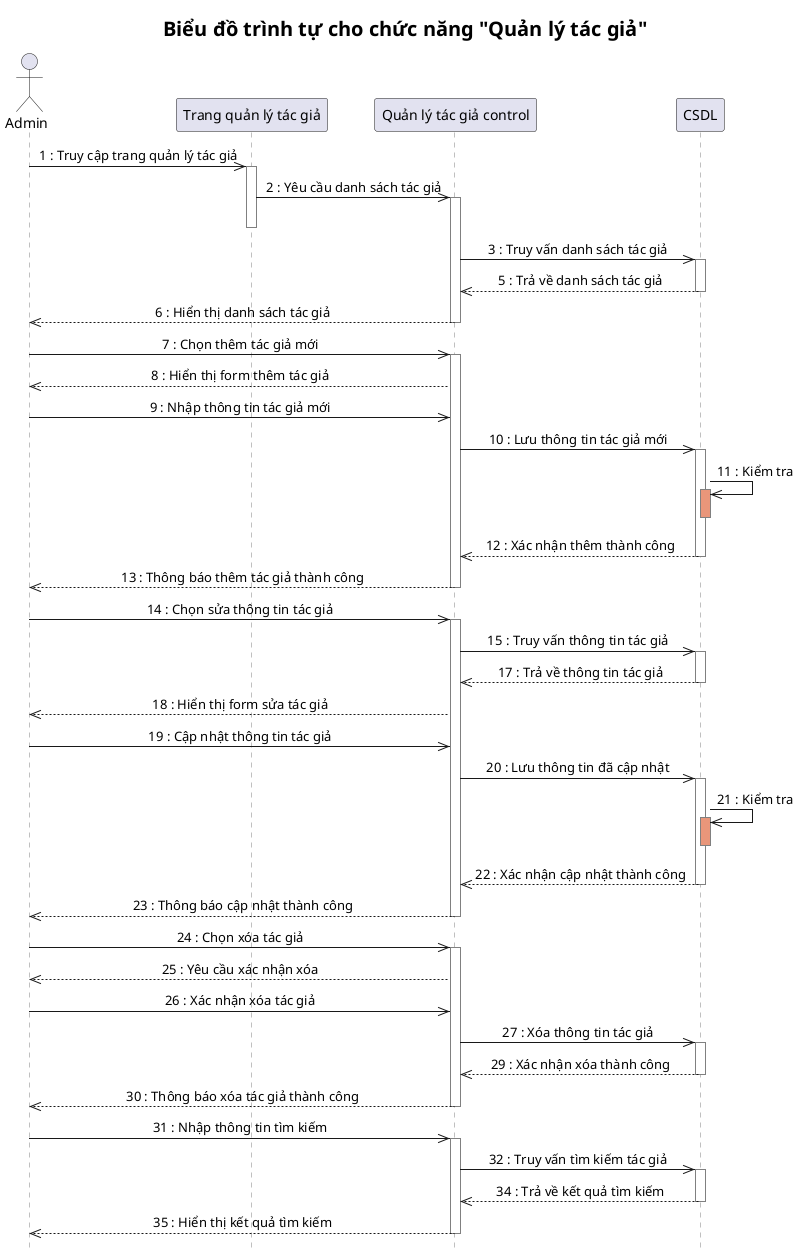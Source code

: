 @startuml
hide footbox
skinparam sequenceMessageAlign center
skinparam SequenceLifeLineBorderColor grey
skinparam SequenceLifeLineBorderThickness 1

!define ACTOR_STYLE stereotype actor
!define BOUNDARY_STYLE stereotype boundary
!define CONTROL_STYLE stereotype control
!define DATABASE_STYLE stereotype database

skinparam backgroundColor white
skinparam title {
  FontSize 20
  FontStyle bold
}

title Biểu đồ trình tự cho chức năng "Quản lý tác giả"


actor "Admin" as AD 
participant "Trang quản lý tác giả" as TQL 
participant "Quản lý tác giả control" as QLC 
participant "CSDL" as CSDL 

AD ->> TQL: 1 : Truy cập trang quản lý tác giả
activate TQL

TQL ->> QLC: 2 : Yêu cầu danh sách tác giả
activate QLC
deactivate TQL

QLC ->> CSDL: 3 : Truy vấn danh sách tác giả
activate CSDL



CSDL -->> QLC: 5 : Trả về danh sách tác giả
deactivate CSDL

QLC -->> AD: 6 : Hiển thị danh sách tác giả
deactivate QLC

AD ->> QLC: 7 : Chọn thêm tác giả mới
activate QLC

QLC -->> AD: 8 : Hiển thị form thêm tác giả

AD ->> QLC: 9 : Nhập thông tin tác giả mới

QLC ->> CSDL: 10 : Lưu thông tin tác giả mới
activate CSDL

CSDL ->> CSDL: 11 : Kiểm tra
activate CSDL #DarkSalmon
deactivate CSDL

CSDL -->> QLC: 12 : Xác nhận thêm thành công
deactivate CSDL

QLC -->> AD: 13 : Thông báo thêm tác giả thành công
deactivate QLC

AD ->> QLC: 14 : Chọn sửa thông tin tác giả
activate QLC

QLC ->> CSDL: 15 : Truy vấn thông tin tác giả
activate CSDL


CSDL -->> QLC: 17 : Trả về thông tin tác giả
deactivate CSDL

QLC -->> AD: 18 : Hiển thị form sửa tác giả

AD ->> QLC: 19 : Cập nhật thông tin tác giả

QLC ->> CSDL: 20 : Lưu thông tin đã cập nhật
activate CSDL

CSDL ->> CSDL: 21 : Kiểm tra
activate CSDL #DarkSalmon
deactivate CSDL

CSDL -->> QLC: 22 : Xác nhận cập nhật thành công
deactivate CSDL

QLC -->> AD: 23 : Thông báo cập nhật thành công
deactivate QLC

AD ->> QLC: 24 : Chọn xóa tác giả
activate QLC

QLC -->> AD: 25 : Yêu cầu xác nhận xóa

AD ->> QLC: 26 : Xác nhận xóa tác giả

QLC ->> CSDL: 27 : Xóa thông tin tác giả
activate CSDL


CSDL -->> QLC: 29 : Xác nhận xóa thành công
deactivate CSDL

QLC -->> AD: 30 : Thông báo xóa tác giả thành công
deactivate QLC

AD ->> QLC: 31 : Nhập thông tin tìm kiếm
activate QLC

QLC ->> CSDL: 32 : Truy vấn tìm kiếm tác giả
activate CSDL

CSDL -->> QLC: 34 : Trả về kết quả tìm kiếm
deactivate CSDL

QLC -->> AD: 35 : Hiển thị kết quả tìm kiếm
deactivate QLC

@enduml